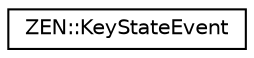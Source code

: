 digraph "Graphical Class Hierarchy"
{
 // LATEX_PDF_SIZE
  edge [fontname="Helvetica",fontsize="10",labelfontname="Helvetica",labelfontsize="10"];
  node [fontname="Helvetica",fontsize="10",shape=record];
  rankdir="LR";
  Node0 [label="ZEN::KeyStateEvent",height=0.2,width=0.4,color="black", fillcolor="white", style="filled",URL="$structZEN_1_1KeyStateEvent.html",tooltip=" "];
}
